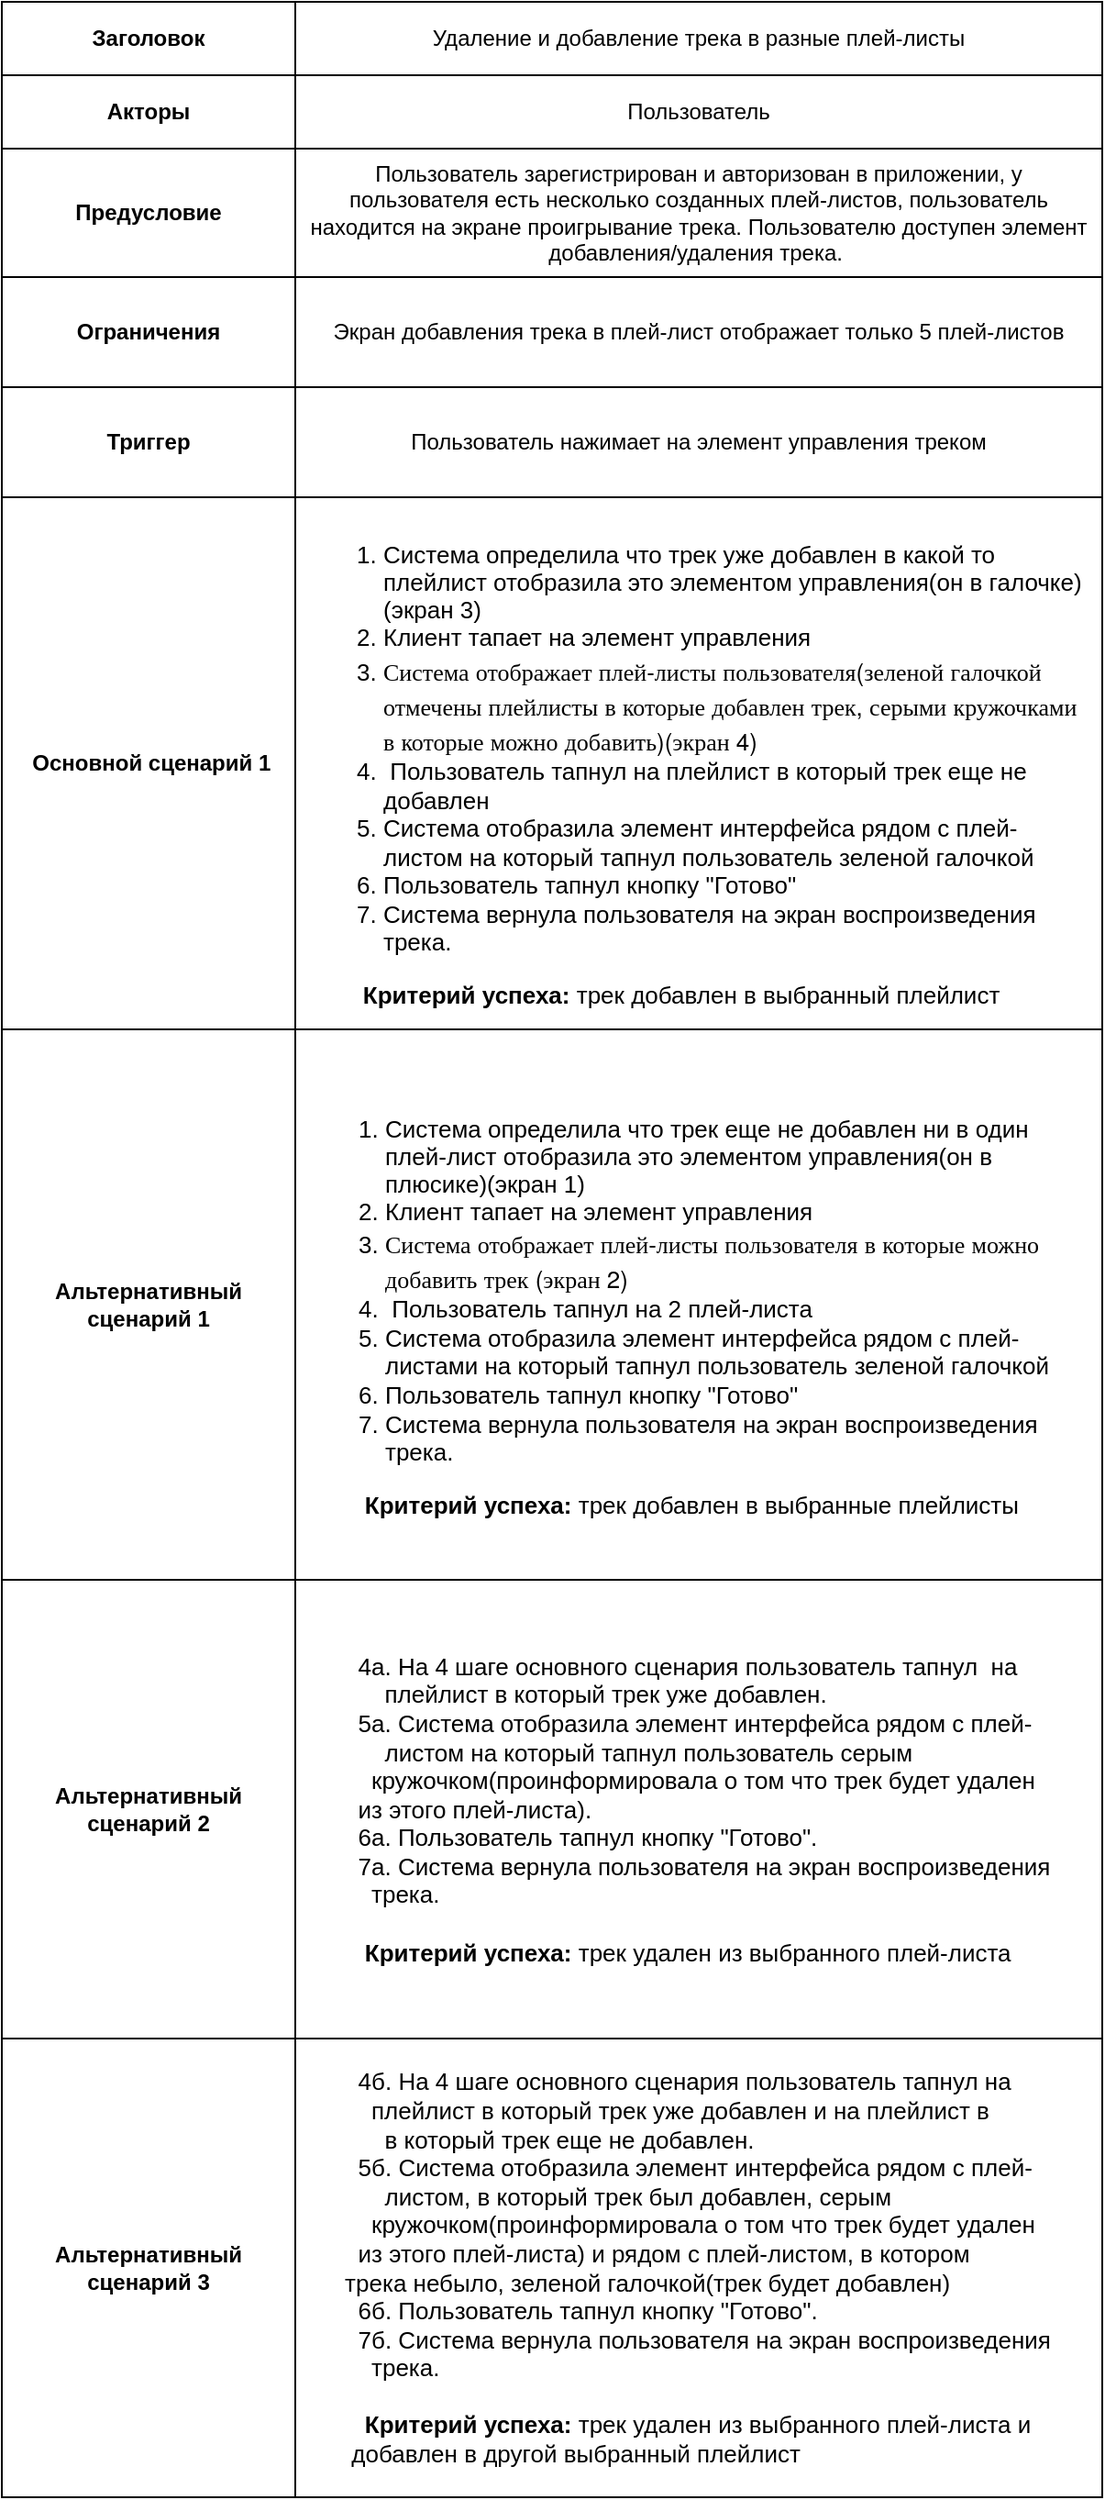 <mxfile version="24.7.17">
  <diagram id="iSdH8Bf3Pxa846-qju2B" name="Шаблон">
    <mxGraphModel dx="953" dy="848" grid="1" gridSize="10" guides="1" tooltips="1" connect="1" arrows="1" fold="1" page="1" pageScale="1" pageWidth="1169" pageHeight="827" math="0" shadow="0">
      <root>
        <mxCell id="0" />
        <mxCell id="1" parent="0" />
        <mxCell id="OBjVdw_Sr_qvOuv_PyUf-1" value="" style="shape=table;startSize=0;container=1;collapsible=0;childLayout=tableLayout;" parent="1" vertex="1">
          <mxGeometry x="250" y="180" width="600" height="1360.0" as="geometry" />
        </mxCell>
        <mxCell id="OBjVdw_Sr_qvOuv_PyUf-2" value="" style="shape=tableRow;horizontal=0;startSize=0;swimlaneHead=0;swimlaneBody=0;strokeColor=inherit;top=0;left=0;bottom=0;right=0;collapsible=0;dropTarget=0;fillColor=none;points=[[0,0.5],[1,0.5]];portConstraint=eastwest;" parent="OBjVdw_Sr_qvOuv_PyUf-1" vertex="1">
          <mxGeometry width="600" height="40" as="geometry" />
        </mxCell>
        <mxCell id="OBjVdw_Sr_qvOuv_PyUf-3" value="&lt;b&gt;Заголовок&lt;/b&gt;" style="shape=partialRectangle;html=1;whiteSpace=wrap;connectable=0;strokeColor=inherit;overflow=hidden;fillColor=none;top=0;left=0;bottom=0;right=0;pointerEvents=1;" parent="OBjVdw_Sr_qvOuv_PyUf-2" vertex="1">
          <mxGeometry width="160" height="40" as="geometry">
            <mxRectangle width="160" height="40" as="alternateBounds" />
          </mxGeometry>
        </mxCell>
        <mxCell id="OBjVdw_Sr_qvOuv_PyUf-4" value="Удаление и добавление трека в разные плей-листы" style="shape=partialRectangle;html=1;whiteSpace=wrap;connectable=0;strokeColor=inherit;overflow=hidden;fillColor=none;top=0;left=0;bottom=0;right=0;pointerEvents=1;spacingLeft=7;spacingRight=7;" parent="OBjVdw_Sr_qvOuv_PyUf-2" vertex="1">
          <mxGeometry x="160" width="440" height="40" as="geometry">
            <mxRectangle width="440" height="40" as="alternateBounds" />
          </mxGeometry>
        </mxCell>
        <mxCell id="OBjVdw_Sr_qvOuv_PyUf-5" value="" style="shape=tableRow;horizontal=0;startSize=0;swimlaneHead=0;swimlaneBody=0;strokeColor=inherit;top=0;left=0;bottom=0;right=0;collapsible=0;dropTarget=0;fillColor=none;points=[[0,0.5],[1,0.5]];portConstraint=eastwest;" parent="OBjVdw_Sr_qvOuv_PyUf-1" vertex="1">
          <mxGeometry y="40" width="600" height="40" as="geometry" />
        </mxCell>
        <mxCell id="OBjVdw_Sr_qvOuv_PyUf-6" value="&lt;b&gt;Акторы&lt;/b&gt;" style="shape=partialRectangle;html=1;whiteSpace=wrap;connectable=0;strokeColor=inherit;overflow=hidden;fillColor=none;top=0;left=0;bottom=0;right=0;pointerEvents=1;" parent="OBjVdw_Sr_qvOuv_PyUf-5" vertex="1">
          <mxGeometry width="160" height="40" as="geometry">
            <mxRectangle width="160" height="40" as="alternateBounds" />
          </mxGeometry>
        </mxCell>
        <mxCell id="OBjVdw_Sr_qvOuv_PyUf-7" value="Пользователь" style="shape=partialRectangle;html=1;whiteSpace=wrap;connectable=0;strokeColor=inherit;overflow=hidden;fillColor=none;top=0;left=0;bottom=0;right=0;pointerEvents=1;spacingLeft=7;spacingRight=7;" parent="OBjVdw_Sr_qvOuv_PyUf-5" vertex="1">
          <mxGeometry x="160" width="440" height="40" as="geometry">
            <mxRectangle width="440" height="40" as="alternateBounds" />
          </mxGeometry>
        </mxCell>
        <mxCell id="OBjVdw_Sr_qvOuv_PyUf-8" value="" style="shape=tableRow;horizontal=0;startSize=0;swimlaneHead=0;swimlaneBody=0;strokeColor=inherit;top=0;left=0;bottom=0;right=0;collapsible=0;dropTarget=0;fillColor=none;points=[[0,0.5],[1,0.5]];portConstraint=eastwest;" parent="OBjVdw_Sr_qvOuv_PyUf-1" vertex="1">
          <mxGeometry y="80" width="600" height="70" as="geometry" />
        </mxCell>
        <mxCell id="OBjVdw_Sr_qvOuv_PyUf-9" value="&lt;b&gt;Предусловие&lt;/b&gt;" style="shape=partialRectangle;html=1;whiteSpace=wrap;connectable=0;strokeColor=inherit;overflow=hidden;fillColor=none;top=0;left=0;bottom=0;right=0;pointerEvents=1;" parent="OBjVdw_Sr_qvOuv_PyUf-8" vertex="1">
          <mxGeometry width="160" height="70" as="geometry">
            <mxRectangle width="160" height="70" as="alternateBounds" />
          </mxGeometry>
        </mxCell>
        <mxCell id="OBjVdw_Sr_qvOuv_PyUf-10" value="Пользователь зарегистрирован и авторизован в приложении, у пользователя есть несколько созданных плей-листов, пользователь находится на экране проигрывание трека. Пользователю доступен элемент добавления/удаления трека.&amp;nbsp;" style="shape=partialRectangle;html=1;whiteSpace=wrap;connectable=0;strokeColor=inherit;overflow=hidden;fillColor=none;top=0;left=0;bottom=0;right=0;pointerEvents=1;spacingLeft=7;spacingRight=7;" parent="OBjVdw_Sr_qvOuv_PyUf-8" vertex="1">
          <mxGeometry x="160" width="440" height="70" as="geometry">
            <mxRectangle width="440" height="70" as="alternateBounds" />
          </mxGeometry>
        </mxCell>
        <mxCell id="OBjVdw_Sr_qvOuv_PyUf-11" value="" style="shape=tableRow;horizontal=0;startSize=0;swimlaneHead=0;swimlaneBody=0;strokeColor=inherit;top=0;left=0;bottom=0;right=0;collapsible=0;dropTarget=0;fillColor=none;points=[[0,0.5],[1,0.5]];portConstraint=eastwest;" parent="OBjVdw_Sr_qvOuv_PyUf-1" vertex="1">
          <mxGeometry y="150" width="600" height="60" as="geometry" />
        </mxCell>
        <mxCell id="OBjVdw_Sr_qvOuv_PyUf-12" value="&lt;b&gt;Ограничения&lt;/b&gt;" style="shape=partialRectangle;html=1;whiteSpace=wrap;connectable=0;strokeColor=inherit;overflow=hidden;fillColor=none;top=0;left=0;bottom=0;right=0;pointerEvents=1;" parent="OBjVdw_Sr_qvOuv_PyUf-11" vertex="1">
          <mxGeometry width="160" height="60" as="geometry">
            <mxRectangle width="160" height="60" as="alternateBounds" />
          </mxGeometry>
        </mxCell>
        <mxCell id="OBjVdw_Sr_qvOuv_PyUf-13" value="Экран добавления трека в плей-лист отображает только 5 плей-листов" style="shape=partialRectangle;html=1;whiteSpace=wrap;connectable=0;strokeColor=inherit;overflow=hidden;fillColor=none;top=0;left=0;bottom=0;right=0;pointerEvents=1;spacingLeft=7;spacingRight=7;" parent="OBjVdw_Sr_qvOuv_PyUf-11" vertex="1">
          <mxGeometry x="160" width="440" height="60" as="geometry">
            <mxRectangle width="440" height="60" as="alternateBounds" />
          </mxGeometry>
        </mxCell>
        <mxCell id="OBjVdw_Sr_qvOuv_PyUf-14" value="" style="shape=tableRow;horizontal=0;startSize=0;swimlaneHead=0;swimlaneBody=0;strokeColor=inherit;top=0;left=0;bottom=0;right=0;collapsible=0;dropTarget=0;fillColor=none;points=[[0,0.5],[1,0.5]];portConstraint=eastwest;" parent="OBjVdw_Sr_qvOuv_PyUf-1" vertex="1">
          <mxGeometry y="210" width="600" height="60" as="geometry" />
        </mxCell>
        <mxCell id="OBjVdw_Sr_qvOuv_PyUf-15" value="&lt;b&gt;Триггер&lt;/b&gt;" style="shape=partialRectangle;html=1;whiteSpace=wrap;connectable=0;strokeColor=inherit;overflow=hidden;fillColor=none;top=0;left=0;bottom=0;right=0;pointerEvents=1;" parent="OBjVdw_Sr_qvOuv_PyUf-14" vertex="1">
          <mxGeometry width="160" height="60" as="geometry">
            <mxRectangle width="160" height="60" as="alternateBounds" />
          </mxGeometry>
        </mxCell>
        <mxCell id="OBjVdw_Sr_qvOuv_PyUf-16" value="Пользователь нажимает на элемент управления треком" style="shape=partialRectangle;html=1;whiteSpace=wrap;connectable=0;strokeColor=inherit;overflow=hidden;fillColor=none;top=0;left=0;bottom=0;right=0;pointerEvents=1;spacingLeft=7;spacingRight=7;align=center;" parent="OBjVdw_Sr_qvOuv_PyUf-14" vertex="1">
          <mxGeometry x="160" width="440" height="60" as="geometry">
            <mxRectangle width="440" height="60" as="alternateBounds" />
          </mxGeometry>
        </mxCell>
        <mxCell id="OBjVdw_Sr_qvOuv_PyUf-17" value="" style="shape=tableRow;horizontal=0;startSize=0;swimlaneHead=0;swimlaneBody=0;strokeColor=inherit;top=0;left=0;bottom=0;right=0;collapsible=0;dropTarget=0;fillColor=none;points=[[0,0.5],[1,0.5]];portConstraint=eastwest;" parent="OBjVdw_Sr_qvOuv_PyUf-1" vertex="1">
          <mxGeometry y="270" width="600" height="290" as="geometry" />
        </mxCell>
        <mxCell id="OBjVdw_Sr_qvOuv_PyUf-18" value="&lt;b&gt;&amp;nbsp;Основной сценарий 1&lt;/b&gt;" style="shape=partialRectangle;html=1;whiteSpace=wrap;connectable=0;strokeColor=inherit;overflow=hidden;fillColor=none;top=0;left=0;bottom=0;right=0;pointerEvents=1;" parent="OBjVdw_Sr_qvOuv_PyUf-17" vertex="1">
          <mxGeometry width="160" height="290" as="geometry">
            <mxRectangle width="160" height="290" as="alternateBounds" />
          </mxGeometry>
        </mxCell>
        <mxCell id="OBjVdw_Sr_qvOuv_PyUf-19" value="&lt;ol style=&quot;text-align: left; font-size: 13px;&quot;&gt;&lt;li&gt;&lt;p style=&quot;margin: 0px; font-variant-numeric: normal; font-variant-east-asian: normal; font-variant-alternates: normal; font-size-adjust: none; font-kerning: auto; font-optical-sizing: auto; font-feature-settings: normal; font-variation-settings: normal; font-variant-position: normal; font-stretch: normal; line-height: normal;&quot; class=&quot;p1&quot;&gt;&lt;font style=&quot;font-size: 13px;&quot; face=&quot;Helvetica&quot;&gt;Система определила что трек уже добавлен в какой то плейлист отобразила это элементом управления(он в галочке)(экран 3)&lt;/font&gt;&lt;/p&gt;&lt;/li&gt;&lt;li&gt;Клиент тапает на элемент управления&lt;/li&gt;&lt;li&gt;&lt;p style=&quot;margin: 0px; font-variant-numeric: normal; font-variant-east-asian: normal; font-variant-alternates: normal; font-size-adjust: none; font-kerning: auto; font-optical-sizing: auto; font-feature-settings: normal; font-variation-settings: normal; font-variant-position: normal; font-stretch: normal; font-size: 13px; line-height: normal; font-family: &amp;quot;Helvetica Neue&amp;quot;;&quot; class=&quot;p1&quot;&gt;Система отображает плей-листы пользователя(зеленой галочкой отмечены плейлисты в которые добавлен трек, серыми кружочками в которые можно добавить)(экран 4)&lt;/p&gt;&lt;/li&gt;&lt;li&gt;&amp;nbsp;&lt;span style=&quot;text-align: center;&quot;&gt;Пользователь тапнул на плейлист в который трек еще не добавлен&lt;/span&gt;&lt;/li&gt;&lt;li&gt;Система отобразила элемент интерфейса рядом с плей-листом на который тапнул пользователь&amp;nbsp;зеленой галочкой&lt;/li&gt;&lt;li&gt;Пользователь тапнул кнопку &quot;Готово&quot;&lt;/li&gt;&lt;li&gt;Система вернула пользователя на экран воспроизведения трека.&lt;/li&gt;&lt;/ol&gt;&lt;span style=&quot;background-color: initial; font-size: 13px;&quot;&gt;&lt;div style=&quot;text-align: left;&quot;&gt;&lt;b style=&quot;font-weight: bold; background-color: initial;&quot;&gt;&lt;span style=&quot;white-space: pre;&quot;&gt;&#x9;&lt;/span&gt;&lt;/b&gt;&lt;b style=&quot;font-weight: bold; background-color: initial; text-align: center;&quot;&gt;Критерий успеха:&amp;nbsp;&lt;/b&gt;&lt;span style=&quot;background-color: initial;&quot;&gt;трек добавлен в выбранный плейлист&lt;/span&gt;&lt;/div&gt;&lt;/span&gt;" style="shape=partialRectangle;html=1;whiteSpace=wrap;connectable=0;strokeColor=inherit;overflow=hidden;fillColor=none;top=0;left=0;bottom=0;right=0;pointerEvents=1;spacingLeft=7;spacingRight=7;" parent="OBjVdw_Sr_qvOuv_PyUf-17" vertex="1">
          <mxGeometry x="160" width="440" height="290" as="geometry">
            <mxRectangle width="440" height="290" as="alternateBounds" />
          </mxGeometry>
        </mxCell>
        <mxCell id="OBjVdw_Sr_qvOuv_PyUf-20" value="" style="shape=tableRow;horizontal=0;startSize=0;swimlaneHead=0;swimlaneBody=0;strokeColor=inherit;top=0;left=0;bottom=0;right=0;collapsible=0;dropTarget=0;fillColor=none;points=[[0,0.5],[1,0.5]];portConstraint=eastwest;" parent="OBjVdw_Sr_qvOuv_PyUf-1" vertex="1">
          <mxGeometry y="560" width="600" height="300" as="geometry" />
        </mxCell>
        <mxCell id="OBjVdw_Sr_qvOuv_PyUf-21" value="&lt;b&gt;Альтернативный сценарий 1&lt;/b&gt;" style="shape=partialRectangle;html=1;whiteSpace=wrap;connectable=0;strokeColor=inherit;overflow=hidden;fillColor=none;top=0;left=0;bottom=0;right=0;pointerEvents=1;" parent="OBjVdw_Sr_qvOuv_PyUf-20" vertex="1">
          <mxGeometry width="160" height="300" as="geometry">
            <mxRectangle width="160" height="300" as="alternateBounds" />
          </mxGeometry>
        </mxCell>
        <mxCell id="OBjVdw_Sr_qvOuv_PyUf-22" value="&lt;div&gt;&lt;ol style=&quot;font-size: 13px;&quot;&gt;&lt;li&gt;&lt;p style=&quot;margin: 0px; font-variant-numeric: normal; font-variant-east-asian: normal; font-variant-alternates: normal; font-size-adjust: none; font-kerning: auto; font-optical-sizing: auto; font-feature-settings: normal; font-variation-settings: normal; font-variant-position: normal; font-stretch: normal; line-height: normal;&quot; class=&quot;p1&quot;&gt;&lt;font face=&quot;Helvetica&quot;&gt;Система определила что трек еще не добавлен ни в один плей-лист отобразила это элементом управления(он в плюсике)(экран 1)&lt;/font&gt;&lt;/p&gt;&lt;/li&gt;&lt;li&gt;Клиент тапает на элемент управления&lt;/li&gt;&lt;li&gt;&lt;p style=&quot;margin: 0px; font-variant-numeric: normal; font-variant-east-asian: normal; font-variant-alternates: normal; font-size-adjust: none; font-kerning: auto; font-optical-sizing: auto; font-feature-settings: normal; font-variation-settings: normal; font-variant-position: normal; font-stretch: normal; line-height: normal; font-family: &amp;quot;Helvetica Neue&amp;quot;;&quot; class=&quot;p1&quot;&gt;Система отображает плей-листы пользователя в которые можно добавить трек (экран 2)&lt;/p&gt;&lt;/li&gt;&lt;li&gt;&amp;nbsp;&lt;span style=&quot;text-align: center;&quot;&gt;Пользователь тапнул на 2 плей-листа&lt;/span&gt;&lt;/li&gt;&lt;li&gt;Система отобразила элемент интерфейса рядом с плей-листами на который тапнул пользователь&amp;nbsp;зеленой галочкой&lt;/li&gt;&lt;li&gt;Пользователь тапнул кнопку &quot;Готово&quot;&lt;/li&gt;&lt;li&gt;Система вернула пользователя на экран воспроизведения трека.&lt;/li&gt;&lt;/ol&gt;&lt;span style=&quot;text-align: center; background-color: initial; font-size: 13px;&quot;&gt;&lt;div style=&quot;text-align: left;&quot;&gt;&lt;b style=&quot;background-color: initial;&quot;&gt;&lt;span style=&quot;white-space: pre;&quot;&gt;&#x9;&lt;/span&gt;&lt;/b&gt;&lt;b style=&quot;background-color: initial; text-align: center;&quot;&gt;Критерий успеха:&amp;nbsp;&lt;/b&gt;&lt;span style=&quot;background-color: initial;&quot;&gt;трек добавлен в выбранные плейлисты&lt;/span&gt;&lt;/div&gt;&lt;/span&gt;&lt;/div&gt;" style="shape=partialRectangle;html=1;whiteSpace=wrap;connectable=0;strokeColor=inherit;overflow=hidden;fillColor=none;top=0;left=0;bottom=0;right=0;pointerEvents=1;align=left;spacingLeft=7;spacingRight=7;" parent="OBjVdw_Sr_qvOuv_PyUf-20" vertex="1">
          <mxGeometry x="160" width="440" height="300" as="geometry">
            <mxRectangle width="440" height="300" as="alternateBounds" />
          </mxGeometry>
        </mxCell>
        <mxCell id="OBjVdw_Sr_qvOuv_PyUf-23" value="" style="shape=tableRow;horizontal=0;startSize=0;swimlaneHead=0;swimlaneBody=0;strokeColor=inherit;top=0;left=0;bottom=0;right=0;collapsible=0;dropTarget=0;fillColor=none;points=[[0,0.5],[1,0.5]];portConstraint=eastwest;" parent="OBjVdw_Sr_qvOuv_PyUf-1" vertex="1">
          <mxGeometry y="860" width="600" height="250" as="geometry" />
        </mxCell>
        <mxCell id="OBjVdw_Sr_qvOuv_PyUf-24" value="&lt;b&gt;Альтернативный сценарий 2&lt;/b&gt;" style="shape=partialRectangle;html=1;whiteSpace=wrap;connectable=0;strokeColor=inherit;overflow=hidden;fillColor=none;top=0;left=0;bottom=0;right=0;pointerEvents=1;" parent="OBjVdw_Sr_qvOuv_PyUf-23" vertex="1">
          <mxGeometry width="160" height="250" as="geometry">
            <mxRectangle width="160" height="250" as="alternateBounds" />
          </mxGeometry>
        </mxCell>
        <mxCell id="OBjVdw_Sr_qvOuv_PyUf-25" value="&lt;div style=&quot;font-size: 13px;&quot;&gt;&lt;div style=&quot;&quot;&gt;&lt;span style=&quot;background-color: initial;&quot;&gt;&amp;nbsp; &amp;nbsp; &amp;nbsp; &amp;nbsp;4a. &lt;/span&gt;&lt;font style=&quot;background-color: initial; font-size: 13px;&quot;&gt;На 4 шаге основного сценария пользователь тапнул&amp;nbsp; на&amp;nbsp; &amp;nbsp; &amp;nbsp; &amp;nbsp; &amp;nbsp; &amp;nbsp; &amp;nbsp; &amp;nbsp; &amp;nbsp; &amp;nbsp; &amp;nbsp;плейлист в который трек уже добавлен.&lt;/font&gt;&lt;/div&gt;&lt;span style=&quot;background-color: initial; font-size: 13px;&quot;&gt;&lt;div style=&quot;&quot;&gt;&lt;span style=&quot;background-color: initial;&quot;&gt;&amp;nbsp; &amp;nbsp; &amp;nbsp; &amp;nbsp;5а.&amp;nbsp;&lt;/span&gt;&lt;span style=&quot;background-color: initial;&quot;&gt;Система отобразила элемент интерфейса рядом с плей-&amp;nbsp; &amp;nbsp; &amp;nbsp; &amp;nbsp; &amp;nbsp; &amp;nbsp; &amp;nbsp; &amp;nbsp; &amp;nbsp; &amp;nbsp;листом на который тапнул пользователь серым&amp;nbsp; &amp;nbsp; &amp;nbsp; &amp;nbsp; &amp;nbsp; &amp;nbsp; &amp;nbsp; &amp;nbsp; &amp;nbsp; &amp;nbsp; &amp;nbsp; &amp;nbsp; &amp;nbsp; &amp;nbsp; &amp;nbsp; &amp;nbsp; &amp;nbsp; &amp;nbsp;кружочком(проинформировала о том что трек будет удален&amp;nbsp; &amp;nbsp; &amp;nbsp; &amp;nbsp; &amp;nbsp; &amp;nbsp; &amp;nbsp; &amp;nbsp;из этого плей-листа).&lt;/span&gt;&lt;/div&gt;&lt;/span&gt;&lt;div style=&quot;&quot;&gt;&lt;span style=&quot;background-color: initial; font-size: 13px;&quot;&gt;&amp;nbsp; &amp;nbsp; &amp;nbsp; &amp;nbsp;6а. Пользователь тапнул кнопку &quot;Готово&quot;.&lt;/span&gt;&lt;/div&gt;&lt;span style=&quot;background-color: initial;&quot;&gt;&lt;div style=&quot;&quot;&gt;&lt;span style=&quot;font-size: 13px; background-color: initial;&quot;&gt;&amp;nbsp; &amp;nbsp; &amp;nbsp; &amp;nbsp;7а. Система вернула пользователя на экран воспроизведения&amp;nbsp; &amp;nbsp; &amp;nbsp; &amp;nbsp; &amp;nbsp; &amp;nbsp; &amp;nbsp; &amp;nbsp;трека.&lt;/span&gt;&lt;/div&gt;&lt;div style=&quot;&quot;&gt;&lt;span style=&quot;font-size: 13px; background-color: initial;&quot;&gt;&lt;br&gt;&lt;/span&gt;&lt;/div&gt;&lt;div style=&quot;&quot;&gt;&lt;span style=&quot;font-size: 13px; background-color: initial;&quot;&gt;&lt;span style=&quot;white-space: pre;&quot;&gt;&#x9;&lt;/span&gt;&lt;b&gt;Критерий успеха: &lt;/b&gt;трек удален из выбранного плей-листа&lt;br&gt;&lt;/span&gt;&lt;/div&gt;&lt;/span&gt;&lt;/div&gt;" style="shape=partialRectangle;html=1;whiteSpace=wrap;connectable=0;strokeColor=inherit;overflow=hidden;fillColor=none;top=0;left=0;bottom=0;right=0;pointerEvents=1;spacingLeft=7;spacingRight=7;align=left;" parent="OBjVdw_Sr_qvOuv_PyUf-23" vertex="1">
          <mxGeometry x="160" width="440" height="250" as="geometry">
            <mxRectangle width="440" height="250" as="alternateBounds" />
          </mxGeometry>
        </mxCell>
        <mxCell id="sFVysJWAAE10z0FjGgaS-1" value="" style="shape=tableRow;horizontal=0;startSize=0;swimlaneHead=0;swimlaneBody=0;strokeColor=inherit;top=0;left=0;bottom=0;right=0;collapsible=0;dropTarget=0;fillColor=none;points=[[0,0.5],[1,0.5]];portConstraint=eastwest;" vertex="1" parent="OBjVdw_Sr_qvOuv_PyUf-1">
          <mxGeometry y="1110" width="600" height="250" as="geometry" />
        </mxCell>
        <mxCell id="sFVysJWAAE10z0FjGgaS-2" value="&lt;b&gt;Альтернативный сценарий 3&lt;/b&gt;" style="shape=partialRectangle;html=1;whiteSpace=wrap;connectable=0;strokeColor=inherit;overflow=hidden;fillColor=none;top=0;left=0;bottom=0;right=0;pointerEvents=1;" vertex="1" parent="sFVysJWAAE10z0FjGgaS-1">
          <mxGeometry width="160" height="250" as="geometry">
            <mxRectangle width="160" height="250" as="alternateBounds" />
          </mxGeometry>
        </mxCell>
        <mxCell id="sFVysJWAAE10z0FjGgaS-3" value="&lt;div style=&quot;font-size: 13px;&quot;&gt;&lt;div style=&quot;&quot;&gt;&lt;span style=&quot;background-color: initial;&quot;&gt;&amp;nbsp; &amp;nbsp; &amp;nbsp; &amp;nbsp;4б. &lt;/span&gt;&lt;font style=&quot;background-color: initial; font-size: 13px;&quot;&gt;На 4 шаге основного сценария пользователь тапнул на&amp;nbsp; &amp;nbsp; &amp;nbsp; &amp;nbsp; &amp;nbsp; &amp;nbsp; &amp;nbsp; &amp;nbsp; &amp;nbsp; &amp;nbsp; &amp;nbsp;плейлист в который трек уже добавлен и на плейлист в&amp;nbsp;&lt;/font&gt;&lt;/div&gt;&lt;span style=&quot;text-align: center; background-color: initial;&quot;&gt;&amp;nbsp; &amp;nbsp; &amp;nbsp; &amp;nbsp; &amp;nbsp; &amp;nbsp;в который трек еще не добавлен.&lt;/span&gt;&lt;span style=&quot;background-color: initial; font-size: 13px;&quot;&gt;&lt;div style=&quot;&quot;&gt;&lt;span style=&quot;background-color: initial;&quot;&gt;&amp;nbsp; &amp;nbsp; &amp;nbsp; &amp;nbsp;5б.&amp;nbsp;&lt;/span&gt;&lt;span style=&quot;background-color: initial;&quot;&gt;Система отобразила элемент интерфейса рядом с плей-&amp;nbsp; &amp;nbsp; &amp;nbsp; &amp;nbsp; &amp;nbsp; &amp;nbsp; &amp;nbsp; &amp;nbsp; &amp;nbsp; &amp;nbsp;листом, в который трек был добавлен, серым&amp;nbsp; &amp;nbsp; &amp;nbsp; &amp;nbsp; &amp;nbsp; &amp;nbsp; &amp;nbsp; &amp;nbsp; &amp;nbsp; &amp;nbsp; &amp;nbsp; &amp;nbsp; &amp;nbsp; &amp;nbsp; &amp;nbsp; &amp;nbsp; &amp;nbsp; &amp;nbsp; &amp;nbsp; &amp;nbsp;кружочком(проинформировала о том что трек будет удален&amp;nbsp; &amp;nbsp; &amp;nbsp; &amp;nbsp; &amp;nbsp; &amp;nbsp; &amp;nbsp; &amp;nbsp;из этого плей-листа) и&amp;nbsp;&lt;/span&gt;&lt;span style=&quot;background-color: initial;&quot;&gt;рядом с плей-листом, в котором&amp;nbsp; &amp;nbsp; &amp;nbsp; &amp;nbsp; &amp;nbsp; &amp;nbsp; &amp;nbsp; &amp;nbsp; &amp;nbsp; &amp;nbsp; &amp;nbsp; &amp;nbsp;трека&amp;nbsp;&lt;/span&gt;&lt;span style=&quot;background-color: initial;&quot;&gt;небыло, зеленой галочкой(трек будет добавлен)&lt;/span&gt;&lt;/div&gt;&lt;/span&gt;&lt;div style=&quot;&quot;&gt;&lt;span style=&quot;background-color: initial; font-size: 13px;&quot;&gt;&amp;nbsp; &amp;nbsp; &amp;nbsp; &amp;nbsp;6б. Пользователь тапнул кнопку &quot;Готово&quot;.&lt;/span&gt;&lt;/div&gt;&lt;span style=&quot;background-color: initial;&quot;&gt;&lt;div style=&quot;&quot;&gt;&lt;span style=&quot;font-size: 13px; background-color: initial;&quot;&gt;&amp;nbsp; &amp;nbsp; &amp;nbsp; &amp;nbsp;7б. Система вернула пользователя на экран воспроизведения&amp;nbsp; &amp;nbsp; &amp;nbsp; &amp;nbsp; &amp;nbsp; &amp;nbsp; &amp;nbsp; &amp;nbsp;трека.&lt;/span&gt;&lt;/div&gt;&lt;div style=&quot;&quot;&gt;&lt;span style=&quot;font-size: 13px; background-color: initial;&quot;&gt;&lt;br&gt;&lt;/span&gt;&lt;/div&gt;&lt;div style=&quot;&quot;&gt;&lt;span style=&quot;font-size: 13px; background-color: initial;&quot;&gt;&lt;span style=&quot;white-space: pre;&quot;&gt;&#x9;&lt;/span&gt;&lt;b&gt;Критерий успеха: &lt;/b&gt;трек удален из выбранного плей-листа и&amp;nbsp; &amp;nbsp; &amp;nbsp; &amp;nbsp; &amp;nbsp; &amp;nbsp; &amp;nbsp; добавлен в другой выбранный плейлист&lt;br&gt;&lt;/span&gt;&lt;/div&gt;&lt;/span&gt;&lt;/div&gt;" style="shape=partialRectangle;html=1;whiteSpace=wrap;connectable=0;strokeColor=inherit;overflow=hidden;fillColor=none;top=0;left=0;bottom=0;right=0;pointerEvents=1;spacingLeft=7;spacingRight=7;align=left;" vertex="1" parent="sFVysJWAAE10z0FjGgaS-1">
          <mxGeometry x="160" width="440" height="250" as="geometry">
            <mxRectangle width="440" height="250" as="alternateBounds" />
          </mxGeometry>
        </mxCell>
      </root>
    </mxGraphModel>
  </diagram>
</mxfile>
